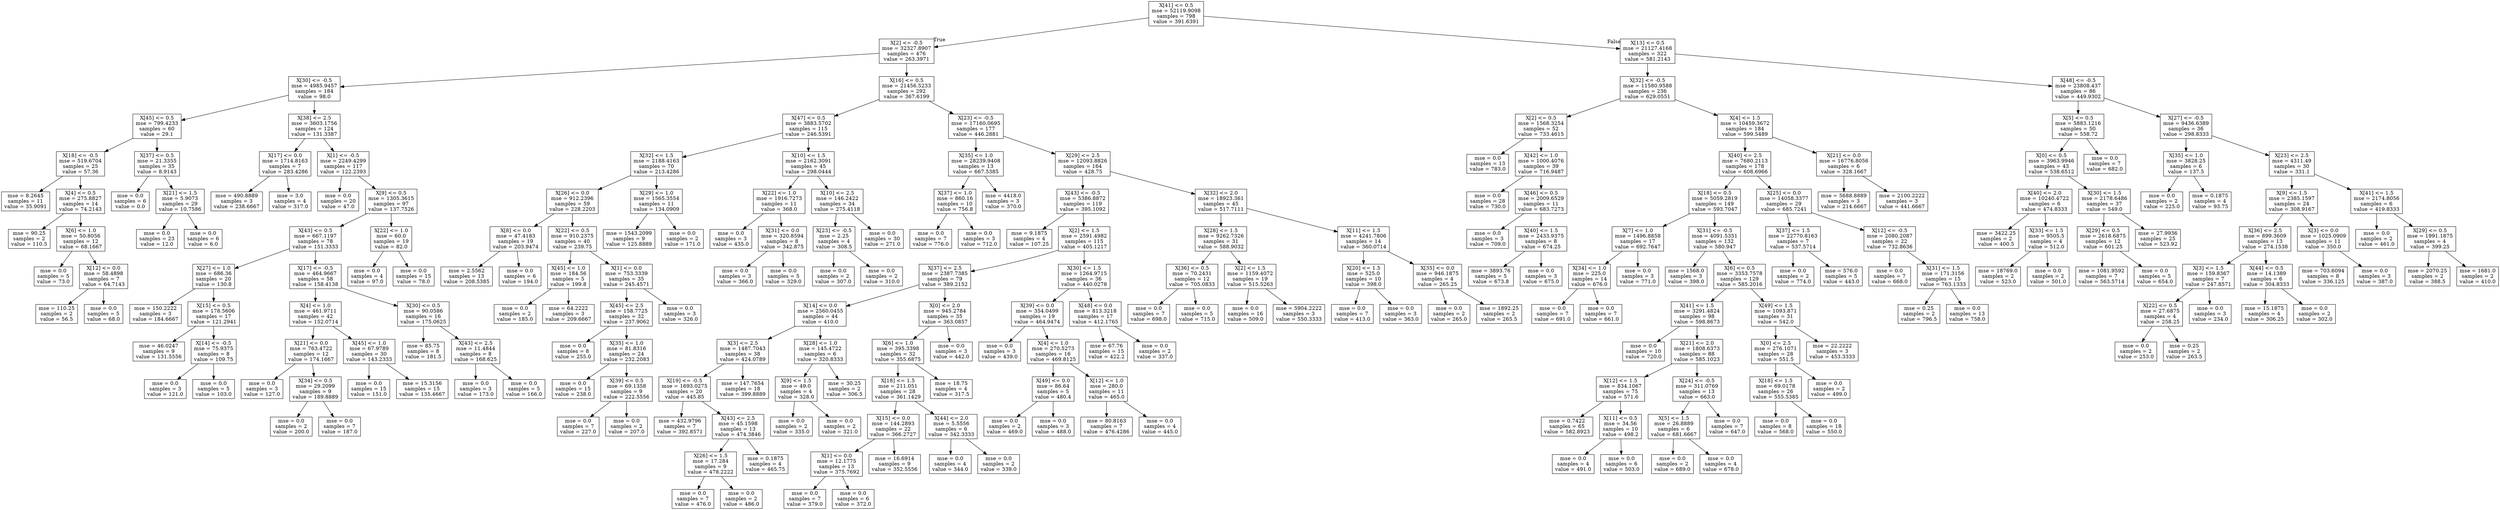 digraph Tree {
node [shape=box] ;
0 [label="X[41] <= 0.5\nmse = 52119.9098\nsamples = 798\nvalue = 391.6391"] ;
1 [label="X[2] <= -0.5\nmse = 32327.8907\nsamples = 476\nvalue = 263.3971"] ;
0 -> 1 [labeldistance=2.5, labelangle=45, headlabel="True"] ;
2 [label="X[30] <= -0.5\nmse = 4985.9457\nsamples = 184\nvalue = 98.0"] ;
1 -> 2 ;
3 [label="X[45] <= 0.5\nmse = 799.4233\nsamples = 60\nvalue = 29.1"] ;
2 -> 3 ;
4 [label="X[18] <= -0.5\nmse = 519.6704\nsamples = 25\nvalue = 57.36"] ;
3 -> 4 ;
5 [label="mse = 8.2645\nsamples = 11\nvalue = 35.9091"] ;
4 -> 5 ;
6 [label="X[4] <= 0.5\nmse = 275.8827\nsamples = 14\nvalue = 74.2143"] ;
4 -> 6 ;
7 [label="mse = 90.25\nsamples = 2\nvalue = 110.5"] ;
6 -> 7 ;
8 [label="X[6] <= 1.0\nmse = 50.8056\nsamples = 12\nvalue = 68.1667"] ;
6 -> 8 ;
9 [label="mse = 0.0\nsamples = 5\nvalue = 73.0"] ;
8 -> 9 ;
10 [label="X[12] <= 0.0\nmse = 58.4898\nsamples = 7\nvalue = 64.7143"] ;
8 -> 10 ;
11 [label="mse = 110.25\nsamples = 2\nvalue = 56.5"] ;
10 -> 11 ;
12 [label="mse = 0.0\nsamples = 5\nvalue = 68.0"] ;
10 -> 12 ;
13 [label="X[37] <= 0.5\nmse = 21.3355\nsamples = 35\nvalue = 8.9143"] ;
3 -> 13 ;
14 [label="mse = 0.0\nsamples = 6\nvalue = 0.0"] ;
13 -> 14 ;
15 [label="X[21] <= 1.5\nmse = 5.9073\nsamples = 29\nvalue = 10.7586"] ;
13 -> 15 ;
16 [label="mse = 0.0\nsamples = 23\nvalue = 12.0"] ;
15 -> 16 ;
17 [label="mse = 0.0\nsamples = 6\nvalue = 6.0"] ;
15 -> 17 ;
18 [label="X[38] <= 2.5\nmse = 3603.1756\nsamples = 124\nvalue = 131.3387"] ;
2 -> 18 ;
19 [label="X[17] <= 0.0\nmse = 1714.8163\nsamples = 7\nvalue = 283.4286"] ;
18 -> 19 ;
20 [label="mse = 490.8889\nsamples = 3\nvalue = 238.6667"] ;
19 -> 20 ;
21 [label="mse = 3.0\nsamples = 4\nvalue = 317.0"] ;
19 -> 21 ;
22 [label="X[1] <= -0.5\nmse = 2249.4299\nsamples = 117\nvalue = 122.2393"] ;
18 -> 22 ;
23 [label="mse = 0.0\nsamples = 20\nvalue = 47.0"] ;
22 -> 23 ;
24 [label="X[9] <= 0.5\nmse = 1305.3615\nsamples = 97\nvalue = 137.7526"] ;
22 -> 24 ;
25 [label="X[43] <= 0.5\nmse = 667.1197\nsamples = 78\nvalue = 151.3333"] ;
24 -> 25 ;
26 [label="X[27] <= 1.0\nmse = 686.36\nsamples = 20\nvalue = 130.8"] ;
25 -> 26 ;
27 [label="mse = 150.2222\nsamples = 3\nvalue = 184.6667"] ;
26 -> 27 ;
28 [label="X[15] <= 0.5\nmse = 178.5606\nsamples = 17\nvalue = 121.2941"] ;
26 -> 28 ;
29 [label="mse = 46.0247\nsamples = 9\nvalue = 131.5556"] ;
28 -> 29 ;
30 [label="X[14] <= -0.5\nmse = 75.9375\nsamples = 8\nvalue = 109.75"] ;
28 -> 30 ;
31 [label="mse = 0.0\nsamples = 3\nvalue = 121.0"] ;
30 -> 31 ;
32 [label="mse = 0.0\nsamples = 5\nvalue = 103.0"] ;
30 -> 32 ;
33 [label="X[17] <= -0.5\nmse = 464.9667\nsamples = 58\nvalue = 158.4138"] ;
25 -> 33 ;
34 [label="X[4] <= 1.0\nmse = 461.9711\nsamples = 42\nvalue = 152.0714"] ;
33 -> 34 ;
35 [label="X[21] <= 0.0\nmse = 763.4722\nsamples = 12\nvalue = 174.1667"] ;
34 -> 35 ;
36 [label="mse = 0.0\nsamples = 3\nvalue = 127.0"] ;
35 -> 36 ;
37 [label="X[34] <= 0.5\nmse = 29.2099\nsamples = 9\nvalue = 189.8889"] ;
35 -> 37 ;
38 [label="mse = 0.0\nsamples = 2\nvalue = 200.0"] ;
37 -> 38 ;
39 [label="mse = 0.0\nsamples = 7\nvalue = 187.0"] ;
37 -> 39 ;
40 [label="X[45] <= 1.0\nmse = 67.9789\nsamples = 30\nvalue = 143.2333"] ;
34 -> 40 ;
41 [label="mse = 0.0\nsamples = 15\nvalue = 151.0"] ;
40 -> 41 ;
42 [label="mse = 15.3156\nsamples = 15\nvalue = 135.4667"] ;
40 -> 42 ;
43 [label="X[30] <= 0.5\nmse = 90.0586\nsamples = 16\nvalue = 175.0625"] ;
33 -> 43 ;
44 [label="mse = 85.75\nsamples = 8\nvalue = 181.5"] ;
43 -> 44 ;
45 [label="X[43] <= 2.5\nmse = 11.4844\nsamples = 8\nvalue = 168.625"] ;
43 -> 45 ;
46 [label="mse = 0.0\nsamples = 3\nvalue = 173.0"] ;
45 -> 46 ;
47 [label="mse = 0.0\nsamples = 5\nvalue = 166.0"] ;
45 -> 47 ;
48 [label="X[22] <= 1.0\nmse = 60.0\nsamples = 19\nvalue = 82.0"] ;
24 -> 48 ;
49 [label="mse = 0.0\nsamples = 4\nvalue = 97.0"] ;
48 -> 49 ;
50 [label="mse = 0.0\nsamples = 15\nvalue = 78.0"] ;
48 -> 50 ;
51 [label="X[16] <= 0.5\nmse = 21456.5233\nsamples = 292\nvalue = 367.6199"] ;
1 -> 51 ;
52 [label="X[47] <= 0.5\nmse = 3883.5702\nsamples = 115\nvalue = 246.5391"] ;
51 -> 52 ;
53 [label="X[32] <= 1.5\nmse = 2188.4163\nsamples = 70\nvalue = 213.4286"] ;
52 -> 53 ;
54 [label="X[26] <= 0.0\nmse = 912.2396\nsamples = 59\nvalue = 228.2203"] ;
53 -> 54 ;
55 [label="X[8] <= 0.0\nmse = 47.4183\nsamples = 19\nvalue = 203.9474"] ;
54 -> 55 ;
56 [label="mse = 2.5562\nsamples = 13\nvalue = 208.5385"] ;
55 -> 56 ;
57 [label="mse = 0.0\nsamples = 6\nvalue = 194.0"] ;
55 -> 57 ;
58 [label="X[22] <= 0.5\nmse = 910.2375\nsamples = 40\nvalue = 239.75"] ;
54 -> 58 ;
59 [label="X[45] <= 1.0\nmse = 184.56\nsamples = 5\nvalue = 199.8"] ;
58 -> 59 ;
60 [label="mse = 0.0\nsamples = 2\nvalue = 185.0"] ;
59 -> 60 ;
61 [label="mse = 64.2222\nsamples = 3\nvalue = 209.6667"] ;
59 -> 61 ;
62 [label="X[1] <= 0.0\nmse = 753.3339\nsamples = 35\nvalue = 245.4571"] ;
58 -> 62 ;
63 [label="X[45] <= 2.5\nmse = 158.7725\nsamples = 32\nvalue = 237.9062"] ;
62 -> 63 ;
64 [label="mse = 0.0\nsamples = 8\nvalue = 255.0"] ;
63 -> 64 ;
65 [label="X[35] <= 1.0\nmse = 81.8316\nsamples = 24\nvalue = 232.2083"] ;
63 -> 65 ;
66 [label="mse = 0.0\nsamples = 15\nvalue = 238.0"] ;
65 -> 66 ;
67 [label="X[39] <= 0.5\nmse = 69.1358\nsamples = 9\nvalue = 222.5556"] ;
65 -> 67 ;
68 [label="mse = 0.0\nsamples = 7\nvalue = 227.0"] ;
67 -> 68 ;
69 [label="mse = 0.0\nsamples = 2\nvalue = 207.0"] ;
67 -> 69 ;
70 [label="mse = 0.0\nsamples = 3\nvalue = 326.0"] ;
62 -> 70 ;
71 [label="X[29] <= 1.0\nmse = 1565.3554\nsamples = 11\nvalue = 134.0909"] ;
53 -> 71 ;
72 [label="mse = 1543.2099\nsamples = 9\nvalue = 125.8889"] ;
71 -> 72 ;
73 [label="mse = 0.0\nsamples = 2\nvalue = 171.0"] ;
71 -> 73 ;
74 [label="X[10] <= 1.5\nmse = 2162.3091\nsamples = 45\nvalue = 298.0444"] ;
52 -> 74 ;
75 [label="X[22] <= 1.0\nmse = 1916.7273\nsamples = 11\nvalue = 368.0"] ;
74 -> 75 ;
76 [label="mse = 0.0\nsamples = 3\nvalue = 435.0"] ;
75 -> 76 ;
77 [label="X[31] <= 0.0\nmse = 320.8594\nsamples = 8\nvalue = 342.875"] ;
75 -> 77 ;
78 [label="mse = 0.0\nsamples = 3\nvalue = 366.0"] ;
77 -> 78 ;
79 [label="mse = 0.0\nsamples = 5\nvalue = 329.0"] ;
77 -> 79 ;
80 [label="X[10] <= 2.5\nmse = 146.2422\nsamples = 34\nvalue = 275.4118"] ;
74 -> 80 ;
81 [label="X[23] <= -0.5\nmse = 2.25\nsamples = 4\nvalue = 308.5"] ;
80 -> 81 ;
82 [label="mse = 0.0\nsamples = 2\nvalue = 307.0"] ;
81 -> 82 ;
83 [label="mse = 0.0\nsamples = 2\nvalue = 310.0"] ;
81 -> 83 ;
84 [label="mse = 0.0\nsamples = 30\nvalue = 271.0"] ;
80 -> 84 ;
85 [label="X[23] <= -0.5\nmse = 17160.0695\nsamples = 177\nvalue = 446.2881"] ;
51 -> 85 ;
86 [label="X[35] <= 1.0\nmse = 28239.9408\nsamples = 13\nvalue = 667.5385"] ;
85 -> 86 ;
87 [label="X[37] <= 1.0\nmse = 860.16\nsamples = 10\nvalue = 756.8"] ;
86 -> 87 ;
88 [label="mse = 0.0\nsamples = 7\nvalue = 776.0"] ;
87 -> 88 ;
89 [label="mse = 0.0\nsamples = 3\nvalue = 712.0"] ;
87 -> 89 ;
90 [label="mse = 4418.0\nsamples = 3\nvalue = 370.0"] ;
86 -> 90 ;
91 [label="X[29] <= 2.5\nmse = 12093.8826\nsamples = 164\nvalue = 428.75"] ;
85 -> 91 ;
92 [label="X[43] <= -0.5\nmse = 5386.8872\nsamples = 119\nvalue = 395.1092"] ;
91 -> 92 ;
93 [label="mse = 9.1875\nsamples = 4\nvalue = 107.25"] ;
92 -> 93 ;
94 [label="X[2] <= 1.5\nmse = 2591.4982\nsamples = 115\nvalue = 405.1217"] ;
92 -> 94 ;
95 [label="X[37] <= 2.5\nmse = 2387.7385\nsamples = 79\nvalue = 389.2152"] ;
94 -> 95 ;
96 [label="X[14] <= 0.0\nmse = 2560.0455\nsamples = 44\nvalue = 410.0"] ;
95 -> 96 ;
97 [label="X[3] <= 2.5\nmse = 1487.7043\nsamples = 38\nvalue = 424.0789"] ;
96 -> 97 ;
98 [label="X[19] <= -0.5\nmse = 1693.0275\nsamples = 20\nvalue = 445.85"] ;
97 -> 98 ;
99 [label="mse = 432.9796\nsamples = 7\nvalue = 392.8571"] ;
98 -> 99 ;
100 [label="X[43] <= 2.5\nmse = 45.1598\nsamples = 13\nvalue = 474.3846"] ;
98 -> 100 ;
101 [label="X[26] <= 1.5\nmse = 17.284\nsamples = 9\nvalue = 478.2222"] ;
100 -> 101 ;
102 [label="mse = 0.0\nsamples = 7\nvalue = 476.0"] ;
101 -> 102 ;
103 [label="mse = 0.0\nsamples = 2\nvalue = 486.0"] ;
101 -> 103 ;
104 [label="mse = 0.1875\nsamples = 4\nvalue = 465.75"] ;
100 -> 104 ;
105 [label="mse = 147.7654\nsamples = 18\nvalue = 399.8889"] ;
97 -> 105 ;
106 [label="X[28] <= 1.0\nmse = 145.4722\nsamples = 6\nvalue = 320.8333"] ;
96 -> 106 ;
107 [label="X[9] <= 1.5\nmse = 49.0\nsamples = 4\nvalue = 328.0"] ;
106 -> 107 ;
108 [label="mse = 0.0\nsamples = 2\nvalue = 335.0"] ;
107 -> 108 ;
109 [label="mse = 0.0\nsamples = 2\nvalue = 321.0"] ;
107 -> 109 ;
110 [label="mse = 30.25\nsamples = 2\nvalue = 306.5"] ;
106 -> 110 ;
111 [label="X[0] <= 2.0\nmse = 945.2784\nsamples = 35\nvalue = 363.0857"] ;
95 -> 111 ;
112 [label="X[6] <= 1.0\nmse = 395.3398\nsamples = 32\nvalue = 355.6875"] ;
111 -> 112 ;
113 [label="X[18] <= 1.5\nmse = 211.051\nsamples = 28\nvalue = 361.1429"] ;
112 -> 113 ;
114 [label="X[15] <= 0.0\nmse = 144.2893\nsamples = 22\nvalue = 366.2727"] ;
113 -> 114 ;
115 [label="X[1] <= 0.0\nmse = 12.1775\nsamples = 13\nvalue = 375.7692"] ;
114 -> 115 ;
116 [label="mse = 0.0\nsamples = 7\nvalue = 379.0"] ;
115 -> 116 ;
117 [label="mse = 0.0\nsamples = 6\nvalue = 372.0"] ;
115 -> 117 ;
118 [label="mse = 16.6914\nsamples = 9\nvalue = 352.5556"] ;
114 -> 118 ;
119 [label="X[44] <= 2.0\nmse = 5.5556\nsamples = 6\nvalue = 342.3333"] ;
113 -> 119 ;
120 [label="mse = 0.0\nsamples = 4\nvalue = 344.0"] ;
119 -> 120 ;
121 [label="mse = 0.0\nsamples = 2\nvalue = 339.0"] ;
119 -> 121 ;
122 [label="mse = 18.75\nsamples = 4\nvalue = 317.5"] ;
112 -> 122 ;
123 [label="mse = 0.0\nsamples = 3\nvalue = 442.0"] ;
111 -> 123 ;
124 [label="X[30] <= 1.5\nmse = 1264.9715\nsamples = 36\nvalue = 440.0278"] ;
94 -> 124 ;
125 [label="X[39] <= 0.0\nmse = 354.0499\nsamples = 19\nvalue = 464.9474"] ;
124 -> 125 ;
126 [label="mse = 0.0\nsamples = 3\nvalue = 439.0"] ;
125 -> 126 ;
127 [label="X[4] <= 1.0\nmse = 270.5273\nsamples = 16\nvalue = 469.8125"] ;
125 -> 127 ;
128 [label="X[49] <= 0.0\nmse = 86.64\nsamples = 5\nvalue = 480.4"] ;
127 -> 128 ;
129 [label="mse = 0.0\nsamples = 2\nvalue = 469.0"] ;
128 -> 129 ;
130 [label="mse = 0.0\nsamples = 3\nvalue = 488.0"] ;
128 -> 130 ;
131 [label="X[12] <= 1.0\nmse = 280.0\nsamples = 11\nvalue = 465.0"] ;
127 -> 131 ;
132 [label="mse = 80.8163\nsamples = 7\nvalue = 476.4286"] ;
131 -> 132 ;
133 [label="mse = 0.0\nsamples = 4\nvalue = 445.0"] ;
131 -> 133 ;
134 [label="X[48] <= 0.0\nmse = 813.3218\nsamples = 17\nvalue = 412.1765"] ;
124 -> 134 ;
135 [label="mse = 67.76\nsamples = 15\nvalue = 422.2"] ;
134 -> 135 ;
136 [label="mse = 0.0\nsamples = 2\nvalue = 337.0"] ;
134 -> 136 ;
137 [label="X[32] <= 2.0\nmse = 18923.361\nsamples = 45\nvalue = 517.7111"] ;
91 -> 137 ;
138 [label="X[28] <= 1.5\nmse = 9262.7326\nsamples = 31\nvalue = 588.9032"] ;
137 -> 138 ;
139 [label="X[36] <= 0.5\nmse = 70.2431\nsamples = 12\nvalue = 705.0833"] ;
138 -> 139 ;
140 [label="mse = 0.0\nsamples = 7\nvalue = 698.0"] ;
139 -> 140 ;
141 [label="mse = 0.0\nsamples = 5\nvalue = 715.0"] ;
139 -> 141 ;
142 [label="X[2] <= 1.5\nmse = 1159.4072\nsamples = 19\nvalue = 515.5263"] ;
138 -> 142 ;
143 [label="mse = 0.0\nsamples = 16\nvalue = 509.0"] ;
142 -> 143 ;
144 [label="mse = 5904.2222\nsamples = 3\nvalue = 550.3333"] ;
142 -> 144 ;
145 [label="X[11] <= 1.5\nmse = 4241.7806\nsamples = 14\nvalue = 360.0714"] ;
137 -> 145 ;
146 [label="X[20] <= 1.5\nmse = 525.0\nsamples = 10\nvalue = 398.0"] ;
145 -> 146 ;
147 [label="mse = 0.0\nsamples = 7\nvalue = 413.0"] ;
146 -> 147 ;
148 [label="mse = 0.0\nsamples = 3\nvalue = 363.0"] ;
146 -> 148 ;
149 [label="X[35] <= 0.0\nmse = 946.1875\nsamples = 4\nvalue = 265.25"] ;
145 -> 149 ;
150 [label="mse = 0.0\nsamples = 2\nvalue = 265.0"] ;
149 -> 150 ;
151 [label="mse = 1892.25\nsamples = 2\nvalue = 265.5"] ;
149 -> 151 ;
152 [label="X[13] <= 0.5\nmse = 21127.4168\nsamples = 322\nvalue = 581.2143"] ;
0 -> 152 [labeldistance=2.5, labelangle=-45, headlabel="False"] ;
153 [label="X[32] <= -0.5\nmse = 11580.9588\nsamples = 236\nvalue = 629.0551"] ;
152 -> 153 ;
154 [label="X[2] <= 0.5\nmse = 1568.3254\nsamples = 52\nvalue = 733.4615"] ;
153 -> 154 ;
155 [label="mse = 0.0\nsamples = 13\nvalue = 783.0"] ;
154 -> 155 ;
156 [label="X[42] <= 1.0\nmse = 1000.4076\nsamples = 39\nvalue = 716.9487"] ;
154 -> 156 ;
157 [label="mse = 0.0\nsamples = 28\nvalue = 730.0"] ;
156 -> 157 ;
158 [label="X[46] <= 0.5\nmse = 2009.6529\nsamples = 11\nvalue = 683.7273"] ;
156 -> 158 ;
159 [label="mse = 0.0\nsamples = 3\nvalue = 709.0"] ;
158 -> 159 ;
160 [label="X[40] <= 1.5\nmse = 2433.9375\nsamples = 8\nvalue = 674.25"] ;
158 -> 160 ;
161 [label="mse = 3893.76\nsamples = 5\nvalue = 673.8"] ;
160 -> 161 ;
162 [label="mse = 0.0\nsamples = 3\nvalue = 675.0"] ;
160 -> 162 ;
163 [label="X[4] <= 1.5\nmse = 10459.3672\nsamples = 184\nvalue = 599.5489"] ;
153 -> 163 ;
164 [label="X[40] <= 2.5\nmse = 7680.2113\nsamples = 178\nvalue = 608.6966"] ;
163 -> 164 ;
165 [label="X[18] <= 0.5\nmse = 5059.2819\nsamples = 149\nvalue = 593.7047"] ;
164 -> 165 ;
166 [label="X[7] <= 1.0\nmse = 1496.8858\nsamples = 17\nvalue = 692.7647"] ;
165 -> 166 ;
167 [label="X[34] <= 1.0\nmse = 225.0\nsamples = 14\nvalue = 676.0"] ;
166 -> 167 ;
168 [label="mse = 0.0\nsamples = 7\nvalue = 691.0"] ;
167 -> 168 ;
169 [label="mse = 0.0\nsamples = 7\nvalue = 661.0"] ;
167 -> 169 ;
170 [label="mse = 0.0\nsamples = 3\nvalue = 771.0"] ;
166 -> 170 ;
171 [label="X[31] <= -0.5\nmse = 4091.5351\nsamples = 132\nvalue = 580.947"] ;
165 -> 171 ;
172 [label="mse = 1568.0\nsamples = 3\nvalue = 398.0"] ;
171 -> 172 ;
173 [label="X[6] <= 0.5\nmse = 3353.7578\nsamples = 129\nvalue = 585.2016"] ;
171 -> 173 ;
174 [label="X[41] <= 1.5\nmse = 3291.4824\nsamples = 98\nvalue = 598.8673"] ;
173 -> 174 ;
175 [label="mse = 0.0\nsamples = 10\nvalue = 720.0"] ;
174 -> 175 ;
176 [label="X[21] <= 2.0\nmse = 1808.6373\nsamples = 88\nvalue = 585.1023"] ;
174 -> 176 ;
177 [label="X[12] <= 1.5\nmse = 834.1067\nsamples = 75\nvalue = 571.6"] ;
176 -> 177 ;
178 [label="mse = 0.7422\nsamples = 65\nvalue = 582.8923"] ;
177 -> 178 ;
179 [label="X[11] <= 0.5\nmse = 34.56\nsamples = 10\nvalue = 498.2"] ;
177 -> 179 ;
180 [label="mse = 0.0\nsamples = 4\nvalue = 491.0"] ;
179 -> 180 ;
181 [label="mse = 0.0\nsamples = 6\nvalue = 503.0"] ;
179 -> 181 ;
182 [label="X[24] <= -0.5\nmse = 311.0769\nsamples = 13\nvalue = 663.0"] ;
176 -> 182 ;
183 [label="X[5] <= 1.5\nmse = 26.8889\nsamples = 6\nvalue = 681.6667"] ;
182 -> 183 ;
184 [label="mse = 0.0\nsamples = 2\nvalue = 689.0"] ;
183 -> 184 ;
185 [label="mse = 0.0\nsamples = 4\nvalue = 678.0"] ;
183 -> 185 ;
186 [label="mse = 0.0\nsamples = 7\nvalue = 647.0"] ;
182 -> 186 ;
187 [label="X[49] <= 1.5\nmse = 1093.871\nsamples = 31\nvalue = 542.0"] ;
173 -> 187 ;
188 [label="X[0] <= 2.5\nmse = 276.1071\nsamples = 28\nvalue = 551.5"] ;
187 -> 188 ;
189 [label="X[18] <= 1.5\nmse = 69.0178\nsamples = 26\nvalue = 555.5385"] ;
188 -> 189 ;
190 [label="mse = 0.0\nsamples = 8\nvalue = 568.0"] ;
189 -> 190 ;
191 [label="mse = 0.0\nsamples = 18\nvalue = 550.0"] ;
189 -> 191 ;
192 [label="mse = 0.0\nsamples = 2\nvalue = 499.0"] ;
188 -> 192 ;
193 [label="mse = 22.2222\nsamples = 3\nvalue = 453.3333"] ;
187 -> 193 ;
194 [label="X[25] <= 0.0\nmse = 14058.3377\nsamples = 29\nvalue = 685.7241"] ;
164 -> 194 ;
195 [label="X[37] <= 1.5\nmse = 22770.8163\nsamples = 7\nvalue = 537.5714"] ;
194 -> 195 ;
196 [label="mse = 0.0\nsamples = 2\nvalue = 774.0"] ;
195 -> 196 ;
197 [label="mse = 576.0\nsamples = 5\nvalue = 443.0"] ;
195 -> 197 ;
198 [label="X[12] <= -0.5\nmse = 2080.2087\nsamples = 22\nvalue = 732.8636"] ;
194 -> 198 ;
199 [label="mse = 0.0\nsamples = 7\nvalue = 668.0"] ;
198 -> 199 ;
200 [label="X[31] <= 1.5\nmse = 171.3156\nsamples = 15\nvalue = 763.1333"] ;
198 -> 200 ;
201 [label="mse = 0.25\nsamples = 2\nvalue = 796.5"] ;
200 -> 201 ;
202 [label="mse = 0.0\nsamples = 13\nvalue = 758.0"] ;
200 -> 202 ;
203 [label="X[21] <= 0.0\nmse = 16776.8056\nsamples = 6\nvalue = 328.1667"] ;
163 -> 203 ;
204 [label="mse = 5688.8889\nsamples = 3\nvalue = 214.6667"] ;
203 -> 204 ;
205 [label="mse = 2100.2222\nsamples = 3\nvalue = 441.6667"] ;
203 -> 205 ;
206 [label="X[48] <= -0.5\nmse = 23808.437\nsamples = 86\nvalue = 449.9302"] ;
152 -> 206 ;
207 [label="X[5] <= 0.5\nmse = 5883.1216\nsamples = 50\nvalue = 558.72"] ;
206 -> 207 ;
208 [label="X[0] <= 0.5\nmse = 3963.9946\nsamples = 43\nvalue = 538.6512"] ;
207 -> 208 ;
209 [label="X[40] <= 2.0\nmse = 10240.4722\nsamples = 6\nvalue = 474.8333"] ;
208 -> 209 ;
210 [label="mse = 3422.25\nsamples = 2\nvalue = 400.5"] ;
209 -> 210 ;
211 [label="X[33] <= 1.5\nmse = 9505.5\nsamples = 4\nvalue = 512.0"] ;
209 -> 211 ;
212 [label="mse = 18769.0\nsamples = 2\nvalue = 523.0"] ;
211 -> 212 ;
213 [label="mse = 0.0\nsamples = 2\nvalue = 501.0"] ;
211 -> 213 ;
214 [label="X[30] <= 1.5\nmse = 2178.6486\nsamples = 37\nvalue = 549.0"] ;
208 -> 214 ;
215 [label="X[29] <= 0.5\nmse = 2618.6875\nsamples = 12\nvalue = 601.25"] ;
214 -> 215 ;
216 [label="mse = 1081.9592\nsamples = 7\nvalue = 563.5714"] ;
215 -> 216 ;
217 [label="mse = 0.0\nsamples = 5\nvalue = 654.0"] ;
215 -> 217 ;
218 [label="mse = 27.9936\nsamples = 25\nvalue = 523.92"] ;
214 -> 218 ;
219 [label="mse = 0.0\nsamples = 7\nvalue = 682.0"] ;
207 -> 219 ;
220 [label="X[27] <= -0.5\nmse = 9436.6389\nsamples = 36\nvalue = 298.8333"] ;
206 -> 220 ;
221 [label="X[35] <= 1.0\nmse = 3828.25\nsamples = 6\nvalue = 137.5"] ;
220 -> 221 ;
222 [label="mse = 0.0\nsamples = 2\nvalue = 225.0"] ;
221 -> 222 ;
223 [label="mse = 0.1875\nsamples = 4\nvalue = 93.75"] ;
221 -> 223 ;
224 [label="X[23] <= 2.5\nmse = 4311.49\nsamples = 30\nvalue = 331.1"] ;
220 -> 224 ;
225 [label="X[9] <= 1.5\nmse = 2385.1597\nsamples = 24\nvalue = 308.9167"] ;
224 -> 225 ;
226 [label="X[36] <= 2.5\nmse = 899.3609\nsamples = 13\nvalue = 274.1538"] ;
225 -> 226 ;
227 [label="X[3] <= 1.5\nmse = 159.8367\nsamples = 7\nvalue = 247.8571"] ;
226 -> 227 ;
228 [label="X[22] <= 0.5\nmse = 27.6875\nsamples = 4\nvalue = 258.25"] ;
227 -> 228 ;
229 [label="mse = 0.0\nsamples = 2\nvalue = 253.0"] ;
228 -> 229 ;
230 [label="mse = 0.25\nsamples = 2\nvalue = 263.5"] ;
228 -> 230 ;
231 [label="mse = 0.0\nsamples = 3\nvalue = 234.0"] ;
227 -> 231 ;
232 [label="X[44] <= 0.5\nmse = 14.1389\nsamples = 6\nvalue = 304.8333"] ;
226 -> 232 ;
233 [label="mse = 15.1875\nsamples = 4\nvalue = 306.25"] ;
232 -> 233 ;
234 [label="mse = 0.0\nsamples = 2\nvalue = 302.0"] ;
232 -> 234 ;
235 [label="X[3] <= 0.0\nmse = 1025.0909\nsamples = 11\nvalue = 350.0"] ;
225 -> 235 ;
236 [label="mse = 703.6094\nsamples = 8\nvalue = 336.125"] ;
235 -> 236 ;
237 [label="mse = 0.0\nsamples = 3\nvalue = 387.0"] ;
235 -> 237 ;
238 [label="X[41] <= 1.5\nmse = 2174.8056\nsamples = 6\nvalue = 419.8333"] ;
224 -> 238 ;
239 [label="mse = 0.0\nsamples = 2\nvalue = 461.0"] ;
238 -> 239 ;
240 [label="X[29] <= 0.5\nmse = 1991.1875\nsamples = 4\nvalue = 399.25"] ;
238 -> 240 ;
241 [label="mse = 2070.25\nsamples = 2\nvalue = 388.5"] ;
240 -> 241 ;
242 [label="mse = 1681.0\nsamples = 2\nvalue = 410.0"] ;
240 -> 242 ;
}